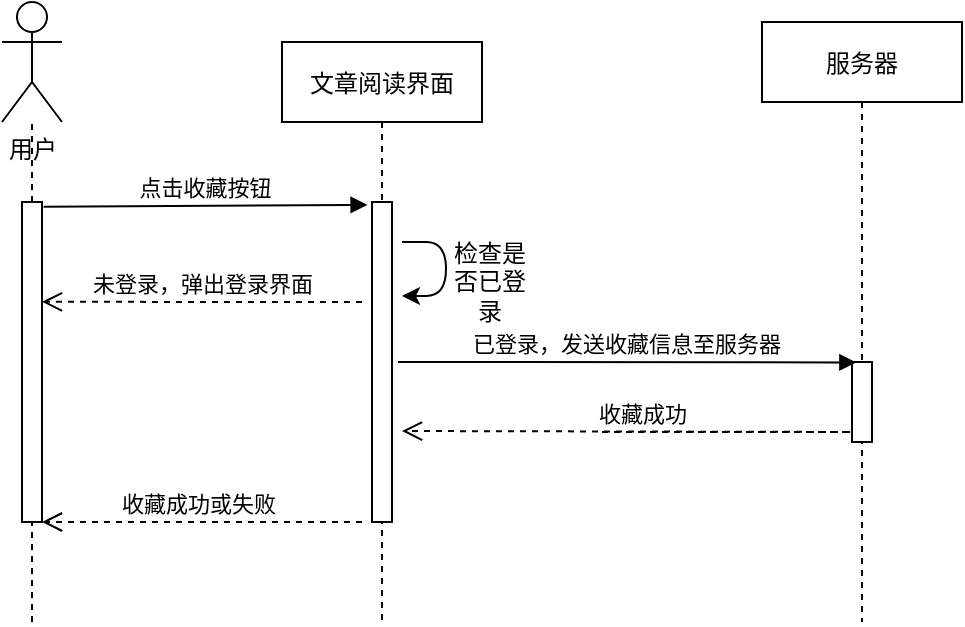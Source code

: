<mxfile version="14.6.1" type="github">
  <diagram id="IN6HhxVl7J_5_wTWNXpb" name="Page-1">
    <mxGraphModel dx="1038" dy="548" grid="1" gridSize="10" guides="1" tooltips="1" connect="0" arrows="1" fold="1" page="1" pageScale="1" pageWidth="827" pageHeight="1169" math="0" shadow="0">
      <root>
        <mxCell id="0" />
        <mxCell id="1" parent="0" />
        <mxCell id="fuSIpAifDGoCz33y8CSR-1" value="文章阅读界面" style="shape=umlLifeline;perimeter=lifelinePerimeter;container=1;collapsible=0;recursiveResize=0;rounded=0;shadow=0;strokeWidth=1;" vertex="1" parent="1">
          <mxGeometry x="310" y="90" width="100" height="290" as="geometry" />
        </mxCell>
        <mxCell id="fuSIpAifDGoCz33y8CSR-2" value="" style="points=[];perimeter=orthogonalPerimeter;rounded=0;shadow=0;strokeWidth=1;" vertex="1" parent="fuSIpAifDGoCz33y8CSR-1">
          <mxGeometry x="45" y="80" width="10" height="160" as="geometry" />
        </mxCell>
        <mxCell id="fuSIpAifDGoCz33y8CSR-3" value="服务器" style="shape=umlLifeline;perimeter=lifelinePerimeter;container=1;collapsible=0;recursiveResize=0;rounded=0;shadow=0;strokeWidth=1;" vertex="1" parent="1">
          <mxGeometry x="550" y="80" width="100" height="300" as="geometry" />
        </mxCell>
        <mxCell id="fuSIpAifDGoCz33y8CSR-4" value="" style="points=[];perimeter=orthogonalPerimeter;rounded=0;shadow=0;strokeWidth=1;" vertex="1" parent="fuSIpAifDGoCz33y8CSR-3">
          <mxGeometry x="45" y="170" width="10" height="40" as="geometry" />
        </mxCell>
        <mxCell id="fuSIpAifDGoCz33y8CSR-7" value="用户" style="shape=umlActor;verticalLabelPosition=bottom;verticalAlign=top;html=1;outlineConnect=0;fontStyle=0;fontFamily=Helvetica;" vertex="1" parent="1">
          <mxGeometry x="170" y="70" width="30" height="60" as="geometry" />
        </mxCell>
        <mxCell id="fuSIpAifDGoCz33y8CSR-8" value="" style="endArrow=none;dashed=1;html=1;fontFamily=Helvetica;" edge="1" parent="1" target="fuSIpAifDGoCz33y8CSR-7">
          <mxGeometry width="50" height="50" relative="1" as="geometry">
            <mxPoint x="185" y="380" as="sourcePoint" />
            <mxPoint x="184.5" y="160" as="targetPoint" />
          </mxGeometry>
        </mxCell>
        <mxCell id="fuSIpAifDGoCz33y8CSR-9" value="" style="html=1;points=[];perimeter=orthogonalPerimeter;fontFamily=Helvetica;" vertex="1" parent="1">
          <mxGeometry x="180" y="170" width="10" height="160" as="geometry" />
        </mxCell>
        <mxCell id="fuSIpAifDGoCz33y8CSR-10" value="点击收藏按钮" style="verticalAlign=bottom;endArrow=block;shadow=0;strokeWidth=1;entryX=-0.22;entryY=0.009;entryDx=0;entryDy=0;entryPerimeter=0;exitX=1.08;exitY=0.015;exitDx=0;exitDy=0;exitPerimeter=0;" edge="1" parent="1" source="fuSIpAifDGoCz33y8CSR-9" target="fuSIpAifDGoCz33y8CSR-2">
          <mxGeometry relative="1" as="geometry">
            <mxPoint x="200" y="172" as="sourcePoint" />
            <mxPoint x="340" y="200" as="targetPoint" />
            <Array as="points" />
          </mxGeometry>
        </mxCell>
        <mxCell id="fuSIpAifDGoCz33y8CSR-13" value="收藏成功或失败" style="html=1;verticalAlign=bottom;endArrow=open;dashed=1;endSize=8;fontFamily=Helvetica;" edge="1" parent="1">
          <mxGeometry x="0.025" relative="1" as="geometry">
            <mxPoint x="350" y="330" as="sourcePoint" />
            <mxPoint x="190" y="330" as="targetPoint" />
            <Array as="points">
              <mxPoint x="268" y="330" />
            </Array>
            <mxPoint as="offset" />
          </mxGeometry>
        </mxCell>
        <mxCell id="fuSIpAifDGoCz33y8CSR-15" value="收藏成功" style="html=1;verticalAlign=bottom;endArrow=open;dashed=1;endSize=8;fontFamily=Helvetica;" edge="1" parent="1">
          <mxGeometry x="0.333" relative="1" as="geometry">
            <mxPoint x="470" y="285" as="sourcePoint" />
            <mxPoint x="370" y="284.5" as="targetPoint" />
            <Array as="points">
              <mxPoint x="600" y="285" />
            </Array>
            <mxPoint as="offset" />
          </mxGeometry>
        </mxCell>
        <mxCell id="fuSIpAifDGoCz33y8CSR-21" value="" style="curved=1;endArrow=classic;html=1;" edge="1" parent="1">
          <mxGeometry width="50" height="50" relative="1" as="geometry">
            <mxPoint x="370" y="190" as="sourcePoint" />
            <mxPoint x="370" y="217" as="targetPoint" />
            <Array as="points">
              <mxPoint x="372" y="190" />
              <mxPoint x="392" y="190" />
              <mxPoint x="392" y="217" />
              <mxPoint x="372" y="217" />
            </Array>
          </mxGeometry>
        </mxCell>
        <mxCell id="fuSIpAifDGoCz33y8CSR-22" value="检查是否已登录" style="text;html=1;strokeColor=none;fillColor=none;align=center;verticalAlign=middle;whiteSpace=wrap;rounded=0;" vertex="1" parent="1">
          <mxGeometry x="394" y="200" width="40" height="20" as="geometry" />
        </mxCell>
        <mxCell id="fuSIpAifDGoCz33y8CSR-23" value="未登录，弹出登录界面" style="html=1;verticalAlign=bottom;endArrow=open;dashed=1;endSize=8;fontFamily=Helvetica;entryX=1;entryY=0.217;entryDx=0;entryDy=0;entryPerimeter=0;" edge="1" parent="1">
          <mxGeometry relative="1" as="geometry">
            <mxPoint x="350" y="220" as="sourcePoint" />
            <mxPoint x="190" y="219.91" as="targetPoint" />
            <Array as="points" />
          </mxGeometry>
        </mxCell>
        <mxCell id="fuSIpAifDGoCz33y8CSR-25" value="已登录，发送收藏信息至服务器" style="verticalAlign=bottom;endArrow=block;shadow=0;strokeWidth=1;entryX=0.22;entryY=0.005;entryDx=0;entryDy=0;entryPerimeter=0;" edge="1" parent="1" target="fuSIpAifDGoCz33y8CSR-4">
          <mxGeometry relative="1" as="geometry">
            <mxPoint x="368" y="250" as="sourcePoint" />
            <mxPoint x="590" y="250" as="targetPoint" />
            <Array as="points" />
          </mxGeometry>
        </mxCell>
      </root>
    </mxGraphModel>
  </diagram>
</mxfile>
